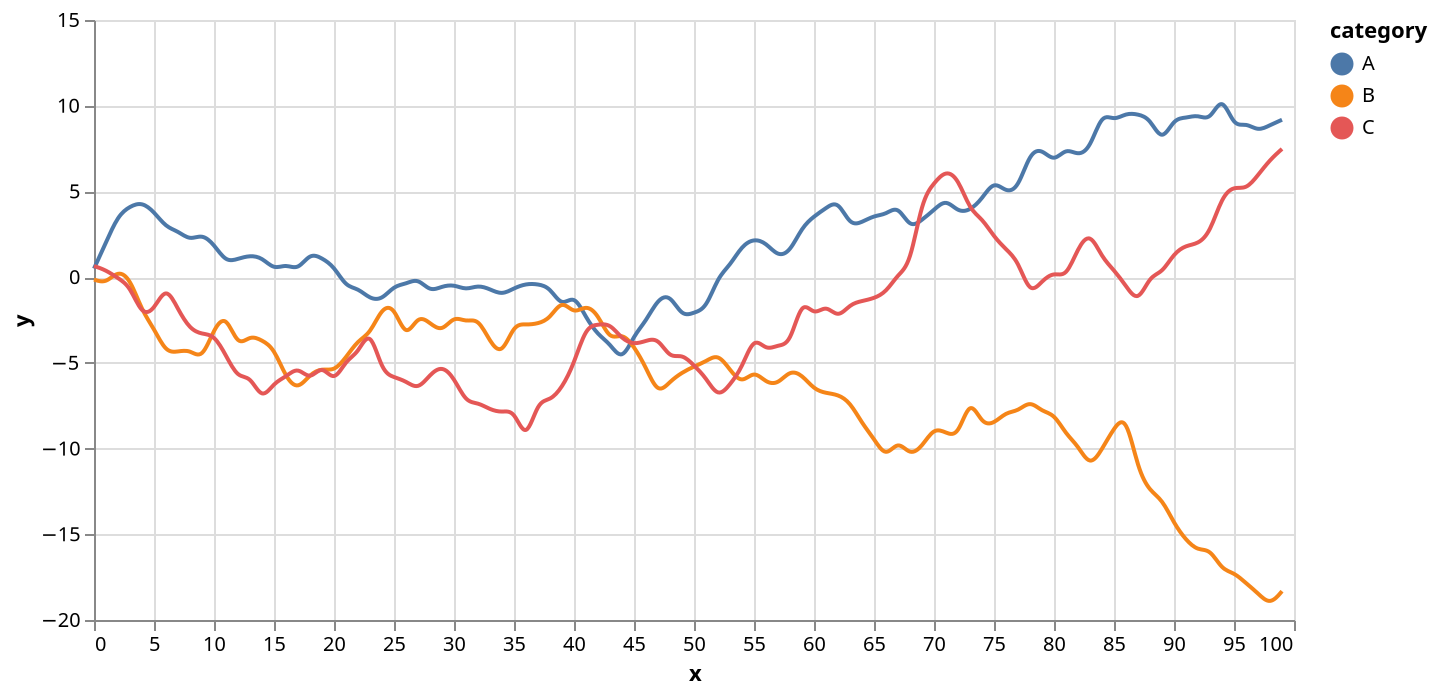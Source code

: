 {"layer": [{"encoding": {"y": {"title": "y", "field": "properties.y", "type": "quantitative"}, "x": {"title": "x", "field": "properties.x", "type": "quantitative"}, "color": {"title": "category", "field": "properties.category", "type": "nominal"}}, "mark": {"interpolate": "basis", "type": "line"}}, {"encoding": {"x": {"title": "x", "field": "properties.x", "type": "quantitative"}, "opacity": {"value": 0}}, "selection": {"selector012": {"empty": "none", "fields": ["x"], "type": "single", "on": "mouseover", "nearest": true}}, "mark": "point"}, {"encoding": {"y": {"title": "y", "field": "properties.y", "type": "quantitative"}, "x": {"title": "x", "field": "properties.x", "type": "quantitative"}, "color": {"title": "category", "field": "properties.category", "type": "nominal"}, "opacity": {"condition": {"selection": "selector012", "value": 1}, "value": 0}}, "mark": "point"}, {"transform": [{"filter": {"selection": "selector012"}}], "encoding": {"x": {"title": "x", "field": "properties.x", "type": "quantitative"}}, "mark": {"color": "gray", "type": "rule"}}, {"encoding": {"y": {"title": "y", "field": "properties.y", "type": "quantitative"}, "x": {"title": "x", "field": "properties.x", "type": "quantitative"}, "text": {"condition": {"title": "y", "selection": "selector012", "field": "properties.y", "type": "quantitative"}, "value": " "}, "color": {"title": "category", "field": "properties.category", "type": "nominal"}}, "mark": {"align": "left", "dy": -5, "type": "text", "dx": 5}}], "data": {"values": {"features": [{"properties": {"y": 0.5, "x": 0, "category": "A"}, "geometry": {"coordinates": [125.6, 10.1], "type": "Point"}, "type": "Feature"}, {"properties": {"y": 2.02, "x": 1, "category": "A"}, "geometry": {"coordinates": [125.6, 10.1], "type": "Point"}, "type": "Feature"}, {"properties": {"y": 3.6, "x": 2, "category": "A"}, "geometry": {"coordinates": [125.6, 10.1], "type": "Point"}, "type": "Feature"}, {"properties": {"y": 4.14, "x": 3, "category": "A"}, "geometry": {"coordinates": [125.6, 10.1], "type": "Point"}, "type": "Feature"}, {"properties": {"y": 4.38, "x": 4, "category": "A"}, "geometry": {"coordinates": [125.6, 10.1], "type": "Point"}, "type": "Feature"}, {"properties": {"y": 3.82, "x": 5, "category": "A"}, "geometry": {"coordinates": [125.6, 10.1], "type": "Point"}, "type": "Feature"}, {"properties": {"y": 2.91, "x": 6, "category": "A"}, "geometry": {"coordinates": [125.6, 10.1], "type": "Point"}, "type": "Feature"}, {"properties": {"y": 2.69, "x": 7, "category": "A"}, "geometry": {"coordinates": [125.6, 10.1], "type": "Point"}, "type": "Feature"}, {"properties": {"y": 2.14, "x": 8, "category": "A"}, "geometry": {"coordinates": [125.6, 10.1], "type": "Point"}, "type": "Feature"}, {"properties": {"y": 2.52, "x": 9, "category": "A"}, "geometry": {"coordinates": [125.6, 10.1], "type": "Point"}, "type": "Feature"}, {"properties": {"y": 1.92, "x": 10, "category": "A"}, "geometry": {"coordinates": [125.6, 10.1], "type": "Point"}, "type": "Feature"}, {"properties": {"y": 0.86, "x": 11, "category": "A"}, "geometry": {"coordinates": [125.6, 10.1], "type": "Point"}, "type": "Feature"}, {"properties": {"y": 1.07, "x": 12, "category": "A"}, "geometry": {"coordinates": [125.6, 10.1], "type": "Point"}, "type": "Feature"}, {"properties": {"y": 1.27, "x": 13, "category": "A"}, "geometry": {"coordinates": [125.6, 10.1], "type": "Point"}, "type": "Feature"}, {"properties": {"y": 1.15, "x": 14, "category": "A"}, "geometry": {"coordinates": [125.6, 10.1], "type": "Point"}, "type": "Feature"}, {"properties": {"y": 0.43, "x": 15, "category": "A"}, "geometry": {"coordinates": [125.6, 10.1], "type": "Point"}, "type": "Feature"}, {"properties": {"y": 0.77, "x": 16, "category": "A"}, "geometry": {"coordinates": [125.6, 10.1], "type": "Point"}, "type": "Feature"}, {"properties": {"y": 0.39, "x": 17, "category": "A"}, "geometry": {"coordinates": [125.6, 10.1], "type": "Point"}, "type": "Feature"}, {"properties": {"y": 1.42, "x": 18, "category": "A"}, "geometry": {"coordinates": [125.6, 10.1], "type": "Point"}, "type": "Feature"}, {"properties": {"y": 1.11, "x": 19, "category": "A"}, "geometry": {"coordinates": [125.6, 10.1], "type": "Point"}, "type": "Feature"}, {"properties": {"y": 0.63, "x": 20, "category": "A"}, "geometry": {"coordinates": [125.6, 10.1], "type": "Point"}, "type": "Feature"}, {"properties": {"y": -0.57, "x": 21, "category": "A"}, "geometry": {"coordinates": [125.6, 10.1], "type": "Point"}, "type": "Feature"}, {"properties": {"y": -0.64, "x": 22, "category": "A"}, "geometry": {"coordinates": [125.6, 10.1], "type": "Point"}, "type": "Feature"}, {"properties": {"y": -1.28, "x": 23, "category": "A"}, "geometry": {"coordinates": [125.6, 10.1], "type": "Point"}, "type": "Feature"}, {"properties": {"y": -1.32, "x": 24, "category": "A"}, "geometry": {"coordinates": [125.6, 10.1], "type": "Point"}, "type": "Feature"}, {"properties": {"y": -0.5, "x": 25, "category": "A"}, "geometry": {"coordinates": [125.6, 10.1], "type": "Point"}, "type": "Feature"}, {"properties": {"y": -0.4, "x": 26, "category": "A"}, "geometry": {"coordinates": [125.6, 10.1], "type": "Point"}, "type": "Feature"}, {"properties": {"y": -0.05, "x": 27, "category": "A"}, "geometry": {"coordinates": [125.6, 10.1], "type": "Point"}, "type": "Feature"}, {"properties": {"y": -0.86, "x": 28, "category": "A"}, "geometry": {"coordinates": [125.6, 10.1], "type": "Point"}, "type": "Feature"}, {"properties": {"y": -0.53, "x": 29, "category": "A"}, "geometry": {"coordinates": [125.6, 10.1], "type": "Point"}, "type": "Feature"}, {"properties": {"y": -0.43, "x": 30, "category": "A"}, "geometry": {"coordinates": [125.6, 10.1], "type": "Point"}, "type": "Feature"}, {"properties": {"y": -0.76, "x": 31, "category": "A"}, "geometry": {"coordinates": [125.6, 10.1], "type": "Point"}, "type": "Feature"}, {"properties": {"y": -0.46, "x": 32, "category": "A"}, "geometry": {"coordinates": [125.6, 10.1], "type": "Point"}, "type": "Feature"}, {"properties": {"y": -0.7, "x": 33, "category": "A"}, "geometry": {"coordinates": [125.6, 10.1], "type": "Point"}, "type": "Feature"}, {"properties": {"y": -1.04, "x": 34, "category": "A"}, "geometry": {"coordinates": [125.6, 10.1], "type": "Point"}, "type": "Feature"}, {"properties": {"y": -0.64, "x": 35, "category": "A"}, "geometry": {"coordinates": [125.6, 10.1], "type": "Point"}, "type": "Feature"}, {"properties": {"y": -0.38, "x": 36, "category": "A"}, "geometry": {"coordinates": [125.6, 10.1], "type": "Point"}, "type": "Feature"}, {"properties": {"y": -0.4, "x": 37, "category": "A"}, "geometry": {"coordinates": [125.6, 10.1], "type": "Point"}, "type": "Feature"}, {"properties": {"y": -0.6, "x": 38, "category": "A"}, "geometry": {"coordinates": [125.6, 10.1], "type": "Point"}, "type": "Feature"}, {"properties": {"y": -1.77, "x": 39, "category": "A"}, "geometry": {"coordinates": [125.6, 10.1], "type": "Point"}, "type": "Feature"}, {"properties": {"y": -0.97, "x": 40, "category": "A"}, "geometry": {"coordinates": [125.6, 10.1], "type": "Point"}, "type": "Feature"}, {"properties": {"y": -2.38, "x": 41, "category": "A"}, "geometry": {"coordinates": [125.6, 10.1], "type": "Point"}, "type": "Feature"}, {"properties": {"y": -3.37, "x": 42, "category": "A"}, "geometry": {"coordinates": [125.6, 10.1], "type": "Point"}, "type": "Feature"}, {"properties": {"y": -3.87, "x": 43, "category": "A"}, "geometry": {"coordinates": [125.6, 10.1], "type": "Point"}, "type": "Feature"}, {"properties": {"y": -4.93, "x": 44, "category": "A"}, "geometry": {"coordinates": [125.6, 10.1], "type": "Point"}, "type": "Feature"}, {"properties": {"y": -3.38, "x": 45, "category": "A"}, "geometry": {"coordinates": [125.6, 10.1], "type": "Point"}, "type": "Feature"}, {"properties": {"y": -2.57, "x": 46, "category": "A"}, "geometry": {"coordinates": [125.6, 10.1], "type": "Point"}, "type": "Feature"}, {"properties": {"y": -1.26, "x": 47, "category": "A"}, "geometry": {"coordinates": [125.6, 10.1], "type": "Point"}, "type": "Feature"}, {"properties": {"y": -1.0, "x": 48, "category": "A"}, "geometry": {"coordinates": [125.6, 10.1], "type": "Point"}, "type": "Feature"}, {"properties": {"y": -2.32, "x": 49, "category": "A"}, "geometry": {"coordinates": [125.6, 10.1], "type": "Point"}, "type": "Feature"}, {"properties": {"y": -2.07, "x": 50, "category": "A"}, "geometry": {"coordinates": [125.6, 10.1], "type": "Point"}, "type": "Feature"}, {"properties": {"y": -1.84, "x": 51, "category": "A"}, "geometry": {"coordinates": [125.6, 10.1], "type": "Point"}, "type": "Feature"}, {"properties": {"y": 0.03, "x": 52, "category": "A"}, "geometry": {"coordinates": [125.6, 10.1], "type": "Point"}, "type": "Feature"}, {"properties": {"y": 0.68, "x": 53, "category": "A"}, "geometry": {"coordinates": [125.6, 10.1], "type": "Point"}, "type": "Feature"}, {"properties": {"y": 1.84, "x": 54, "category": "A"}, "geometry": {"coordinates": [125.6, 10.1], "type": "Point"}, "type": "Feature"}, {"properties": {"y": 2.25, "x": 55, "category": "A"}, "geometry": {"coordinates": [125.6, 10.1], "type": "Point"}, "type": "Feature"}, {"properties": {"y": 2.01, "x": 56, "category": "A"}, "geometry": {"coordinates": [125.6, 10.1], "type": "Point"}, "type": "Feature"}, {"properties": {"y": 1.19, "x": 57, "category": "A"}, "geometry": {"coordinates": [125.6, 10.1], "type": "Point"}, "type": "Feature"}, {"properties": {"y": 1.47, "x": 58, "category": "A"}, "geometry": {"coordinates": [125.6, 10.1], "type": "Point"}, "type": "Feature"}, {"properties": {"y": 2.92, "x": 59, "category": "A"}, "geometry": {"coordinates": [125.6, 10.1], "type": "Point"}, "type": "Feature"}, {"properties": {"y": 3.55, "x": 60, "category": "A"}, "geometry": {"coordinates": [125.6, 10.1], "type": "Point"}, "type": "Feature"}, {"properties": {"y": 4.03, "x": 61, "category": "A"}, "geometry": {"coordinates": [125.6, 10.1], "type": "Point"}, "type": "Feature"}, {"properties": {"y": 4.5, "x": 62, "category": "A"}, "geometry": {"coordinates": [125.6, 10.1], "type": "Point"}, "type": "Feature"}, {"properties": {"y": 2.99, "x": 63, "category": "A"}, "geometry": {"coordinates": [125.6, 10.1], "type": "Point"}, "type": "Feature"}, {"properties": {"y": 3.2, "x": 64, "category": "A"}, "geometry": {"coordinates": [125.6, 10.1], "type": "Point"}, "type": "Feature"}, {"properties": {"y": 3.59, "x": 65, "category": "A"}, "geometry": {"coordinates": [125.6, 10.1], "type": "Point"}, "type": "Feature"}, {"properties": {"y": 3.65, "x": 66, "category": "A"}, "geometry": {"coordinates": [125.6, 10.1], "type": "Point"}, "type": "Feature"}, {"properties": {"y": 4.21, "x": 67, "category": "A"}, "geometry": {"coordinates": [125.6, 10.1], "type": "Point"}, "type": "Feature"}, {"properties": {"y": 2.83, "x": 68, "category": "A"}, "geometry": {"coordinates": [125.6, 10.1], "type": "Point"}, "type": "Feature"}, {"properties": {"y": 3.34, "x": 69, "category": "A"}, "geometry": {"coordinates": [125.6, 10.1], "type": "Point"}, "type": "Feature"}, {"properties": {"y": 3.92, "x": 70, "category": "A"}, "geometry": {"coordinates": [125.6, 10.1], "type": "Point"}, "type": "Feature"}, {"properties": {"y": 4.57, "x": 71, "category": "A"}, "geometry": {"coordinates": [125.6, 10.1], "type": "Point"}, "type": "Feature"}, {"properties": {"y": 3.79, "x": 72, "category": "A"}, "geometry": {"coordinates": [125.6, 10.1], "type": "Point"}, "type": "Feature"}, {"properties": {"y": 3.88, "x": 73, "category": "A"}, "geometry": {"coordinates": [125.6, 10.1], "type": "Point"}, "type": "Feature"}, {"properties": {"y": 4.56, "x": 74, "category": "A"}, "geometry": {"coordinates": [125.6, 10.1], "type": "Point"}, "type": "Feature"}, {"properties": {"y": 5.65, "x": 75, "category": "A"}, "geometry": {"coordinates": [125.6, 10.1], "type": "Point"}, "type": "Feature"}, {"properties": {"y": 4.94, "x": 76, "category": "A"}, "geometry": {"coordinates": [125.6, 10.1], "type": "Point"}, "type": "Feature"}, {"properties": {"y": 5.15, "x": 77, "category": "A"}, "geometry": {"coordinates": [125.6, 10.1], "type": "Point"}, "type": "Feature"}, {"properties": {"y": 7.3, "x": 78, "category": "A"}, "geometry": {"coordinates": [125.6, 10.1], "type": "Point"}, "type": "Feature"}, {"properties": {"y": 7.48, "x": 79, "category": "A"}, "geometry": {"coordinates": [125.6, 10.1], "type": "Point"}, "type": "Feature"}, {"properties": {"y": 6.69, "x": 80, "category": "A"}, "geometry": {"coordinates": [125.6, 10.1], "type": "Point"}, "type": "Feature"}, {"properties": {"y": 7.56, "x": 81, "category": "A"}, "geometry": {"coordinates": [125.6, 10.1], "type": "Point"}, "type": "Feature"}, {"properties": {"y": 7.08, "x": 82, "category": "A"}, "geometry": {"coordinates": [125.6, 10.1], "type": "Point"}, "type": "Feature"}, {"properties": {"y": 7.49, "x": 83, "category": "A"}, "geometry": {"coordinates": [125.6, 10.1], "type": "Point"}, "type": "Feature"}, {"properties": {"y": 9.61, "x": 84, "category": "A"}, "geometry": {"coordinates": [125.6, 10.1], "type": "Point"}, "type": "Feature"}, {"properties": {"y": 9.12, "x": 85, "category": "A"}, "geometry": {"coordinates": [125.6, 10.1], "type": "Point"}, "type": "Feature"}, {"properties": {"y": 9.57, "x": 86, "category": "A"}, "geometry": {"coordinates": [125.6, 10.1], "type": "Point"}, "type": "Feature"}, {"properties": {"y": 9.51, "x": 87, "category": "A"}, "geometry": {"coordinates": [125.6, 10.1], "type": "Point"}, "type": "Feature"}, {"properties": {"y": 9.26, "x": 88, "category": "A"}, "geometry": {"coordinates": [125.6, 10.1], "type": "Point"}, "type": "Feature"}, {"properties": {"y": 7.83, "x": 89, "category": "A"}, "geometry": {"coordinates": [125.6, 10.1], "type": "Point"}, "type": "Feature"}, {"properties": {"y": 9.27, "x": 90, "category": "A"}, "geometry": {"coordinates": [125.6, 10.1], "type": "Point"}, "type": "Feature"}, {"properties": {"y": 9.28, "x": 91, "category": "A"}, "geometry": {"coordinates": [125.6, 10.1], "type": "Point"}, "type": "Feature"}, {"properties": {"y": 9.48, "x": 92, "category": "A"}, "geometry": {"coordinates": [125.6, 10.1], "type": "Point"}, "type": "Feature"}, {"properties": {"y": 9.09, "x": 93, "category": "A"}, "geometry": {"coordinates": [125.6, 10.1], "type": "Point"}, "type": "Feature"}, {"properties": {"y": 10.68, "x": 94, "category": "A"}, "geometry": {"coordinates": [125.6, 10.1], "type": "Point"}, "type": "Feature"}, {"properties": {"y": 8.72, "x": 95, "category": "A"}, "geometry": {"coordinates": [125.6, 10.1], "type": "Point"}, "type": "Feature"}, {"properties": {"y": 9.01, "x": 96, "category": "A"}, "geometry": {"coordinates": [125.6, 10.1], "type": "Point"}, "type": "Feature"}, {"properties": {"y": 8.51, "x": 97, "category": "A"}, "geometry": {"coordinates": [125.6, 10.1], "type": "Point"}, "type": "Feature"}, {"properties": {"y": 8.87, "x": 98, "category": "A"}, "geometry": {"coordinates": [125.6, 10.1], "type": "Point"}, "type": "Feature"}, {"properties": {"y": 9.18, "x": 99, "category": "A"}, "geometry": {"coordinates": [125.6, 10.1], "type": "Point"}, "type": "Feature"}, {"properties": {"y": -0.14, "x": 0, "category": "B"}, "geometry": {"coordinates": [125.6, 10.1], "type": "Point"}, "type": "Feature"}, {"properties": {"y": -0.37, "x": 1, "category": "B"}, "geometry": {"coordinates": [125.6, 10.1], "type": "Point"}, "type": "Feature"}, {"properties": {"y": 0.4, "x": 2, "category": "B"}, "geometry": {"coordinates": [125.6, 10.1], "type": "Point"}, "type": "Feature"}, {"properties": {"y": -0.07, "x": 3, "category": "B"}, "geometry": {"coordinates": [125.6, 10.1], "type": "Point"}, "type": "Feature"}, {"properties": {"y": -1.98, "x": 4, "category": "B"}, "geometry": {"coordinates": [125.6, 10.1], "type": "Point"}, "type": "Feature"}, {"properties": {"y": -2.99, "x": 5, "category": "B"}, "geometry": {"coordinates": [125.6, 10.1], "type": "Point"}, "type": "Feature"}, {"properties": {"y": -4.41, "x": 6, "category": "B"}, "geometry": {"coordinates": [125.6, 10.1], "type": "Point"}, "type": "Feature"}, {"properties": {"y": -4.34, "x": 7, "category": "B"}, "geometry": {"coordinates": [125.6, 10.1], "type": "Point"}, "type": "Feature"}, {"properties": {"y": -4.23, "x": 8, "category": "B"}, "geometry": {"coordinates": [125.6, 10.1], "type": "Point"}, "type": "Feature"}, {"properties": {"y": -4.83, "x": 9, "category": "B"}, "geometry": {"coordinates": [125.6, 10.1], "type": "Point"}, "type": "Feature"}, {"properties": {"y": -2.98, "x": 10, "category": "B"}, "geometry": {"coordinates": [125.6, 10.1], "type": "Point"}, "type": "Feature"}, {"properties": {"y": -2.15, "x": 11, "category": "B"}, "geometry": {"coordinates": [125.6, 10.1], "type": "Point"}, "type": "Feature"}, {"properties": {"y": -4.11, "x": 12, "category": "B"}, "geometry": {"coordinates": [125.6, 10.1], "type": "Point"}, "type": "Feature"}, {"properties": {"y": -3.38, "x": 13, "category": "B"}, "geometry": {"coordinates": [125.6, 10.1], "type": "Point"}, "type": "Feature"}, {"properties": {"y": -3.68, "x": 14, "category": "B"}, "geometry": {"coordinates": [125.6, 10.1], "type": "Point"}, "type": "Feature"}, {"properties": {"y": -4.14, "x": 15, "category": "B"}, "geometry": {"coordinates": [125.6, 10.1], "type": "Point"}, "type": "Feature"}, {"properties": {"y": -5.9, "x": 16, "category": "B"}, "geometry": {"coordinates": [125.6, 10.1], "type": "Point"}, "type": "Feature"}, {"properties": {"y": -6.58, "x": 17, "category": "B"}, "geometry": {"coordinates": [125.6, 10.1], "type": "Point"}, "type": "Feature"}, {"properties": {"y": -5.65, "x": 18, "category": "B"}, "geometry": {"coordinates": [125.6, 10.1], "type": "Point"}, "type": "Feature"}, {"properties": {"y": -5.31, "x": 19, "category": "B"}, "geometry": {"coordinates": [125.6, 10.1], "type": "Point"}, "type": "Feature"}, {"properties": {"y": -5.5, "x": 20, "category": "B"}, "geometry": {"coordinates": [125.6, 10.1], "type": "Point"}, "type": "Feature"}, {"properties": {"y": -4.69, "x": 21, "category": "B"}, "geometry": {"coordinates": [125.6, 10.1], "type": "Point"}, "type": "Feature"}, {"properties": {"y": -3.68, "x": 22, "category": "B"}, "geometry": {"coordinates": [125.6, 10.1], "type": "Point"}, "type": "Feature"}, {"properties": {"y": -3.32, "x": 23, "category": "B"}, "geometry": {"coordinates": [125.6, 10.1], "type": "Point"}, "type": "Feature"}, {"properties": {"y": -1.76, "x": 24, "category": "B"}, "geometry": {"coordinates": [125.6, 10.1], "type": "Point"}, "type": "Feature"}, {"properties": {"y": -1.67, "x": 25, "category": "B"}, "geometry": {"coordinates": [125.6, 10.1], "type": "Point"}, "type": "Feature"}, {"properties": {"y": -3.66, "x": 26, "category": "B"}, "geometry": {"coordinates": [125.6, 10.1], "type": "Point"}, "type": "Feature"}, {"properties": {"y": -2.18, "x": 27, "category": "B"}, "geometry": {"coordinates": [125.6, 10.1], "type": "Point"}, "type": "Feature"}, {"properties": {"y": -2.68, "x": 28, "category": "B"}, "geometry": {"coordinates": [125.6, 10.1], "type": "Point"}, "type": "Feature"}, {"properties": {"y": -3.21, "x": 29, "category": "B"}, "geometry": {"coordinates": [125.6, 10.1], "type": "Point"}, "type": "Feature"}, {"properties": {"y": -2.24, "x": 30, "category": "B"}, "geometry": {"coordinates": [125.6, 10.1], "type": "Point"}, "type": "Feature"}, {"properties": {"y": -2.64, "x": 31, "category": "B"}, "geometry": {"coordinates": [125.6, 10.1], "type": "Point"}, "type": "Feature"}, {"properties": {"y": -2.37, "x": 32, "category": "B"}, "geometry": {"coordinates": [125.6, 10.1], "type": "Point"}, "type": "Feature"}, {"properties": {"y": -3.79, "x": 33, "category": "B"}, "geometry": {"coordinates": [125.6, 10.1], "type": "Point"}, "type": "Feature"}, {"properties": {"y": -4.59, "x": 34, "category": "B"}, "geometry": {"coordinates": [125.6, 10.1], "type": "Point"}, "type": "Feature"}, {"properties": {"y": -2.71, "x": 35, "category": "B"}, "geometry": {"coordinates": [125.6, 10.1], "type": "Point"}, "type": "Feature"}, {"properties": {"y": -2.78, "x": 36, "category": "B"}, "geometry": {"coordinates": [125.6, 10.1], "type": "Point"}, "type": "Feature"}, {"properties": {"y": -2.72, "x": 37, "category": "B"}, "geometry": {"coordinates": [125.6, 10.1], "type": "Point"}, "type": "Feature"}, {"properties": {"y": -2.42, "x": 38, "category": "B"}, "geometry": {"coordinates": [125.6, 10.1], "type": "Point"}, "type": "Feature"}, {"properties": {"y": -1.28, "x": 39, "category": "B"}, "geometry": {"coordinates": [125.6, 10.1], "type": "Point"}, "type": "Feature"}, {"properties": {"y": -2.19, "x": 40, "category": "B"}, "geometry": {"coordinates": [125.6, 10.1], "type": "Point"}, "type": "Feature"}, {"properties": {"y": -1.6, "x": 41, "category": "B"}, "geometry": {"coordinates": [125.6, 10.1], "type": "Point"}, "type": "Feature"}, {"properties": {"y": -2.16, "x": 42, "category": "B"}, "geometry": {"coordinates": [125.6, 10.1], "type": "Point"}, "type": "Feature"}, {"properties": {"y": -3.72, "x": 43, "category": "B"}, "geometry": {"coordinates": [125.6, 10.1], "type": "Point"}, "type": "Feature"}, {"properties": {"y": -3.24, "x": 44, "category": "B"}, "geometry": {"coordinates": [125.6, 10.1], "type": "Point"}, "type": "Feature"}, {"properties": {"y": -4.03, "x": 45, "category": "B"}, "geometry": {"coordinates": [125.6, 10.1], "type": "Point"}, "type": "Feature"}, {"properties": {"y": -5.26, "x": 46, "category": "B"}, "geometry": {"coordinates": [125.6, 10.1], "type": "Point"}, "type": "Feature"}, {"properties": {"y": -6.86, "x": 47, "category": "B"}, "geometry": {"coordinates": [125.6, 10.1], "type": "Point"}, "type": "Feature"}, {"properties": {"y": -6.08, "x": 48, "category": "B"}, "geometry": {"coordinates": [125.6, 10.1], "type": "Point"}, "type": "Feature"}, {"properties": {"y": -5.56, "x": 49, "category": "B"}, "geometry": {"coordinates": [125.6, 10.1], "type": "Point"}, "type": "Feature"}, {"properties": {"y": -5.21, "x": 50, "category": "B"}, "geometry": {"coordinates": [125.6, 10.1], "type": "Point"}, "type": "Feature"}, {"properties": {"y": -4.92, "x": 51, "category": "B"}, "geometry": {"coordinates": [125.6, 10.1], "type": "Point"}, "type": "Feature"}, {"properties": {"y": -4.45, "x": 52, "category": "B"}, "geometry": {"coordinates": [125.6, 10.1], "type": "Point"}, "type": "Feature"}, {"properties": {"y": -5.42, "x": 53, "category": "B"}, "geometry": {"coordinates": [125.6, 10.1], "type": "Point"}, "type": "Feature"}, {"properties": {"y": -6.24, "x": 54, "category": "B"}, "geometry": {"coordinates": [125.6, 10.1], "type": "Point"}, "type": "Feature"}, {"properties": {"y": -5.42, "x": 55, "category": "B"}, "geometry": {"coordinates": [125.6, 10.1], "type": "Point"}, "type": "Feature"}, {"properties": {"y": -6.17, "x": 56, "category": "B"}, "geometry": {"coordinates": [125.6, 10.1], "type": "Point"}, "type": "Feature"}, {"properties": {"y": -6.25, "x": 57, "category": "B"}, "geometry": {"coordinates": [125.6, 10.1], "type": "Point"}, "type": "Feature"}, {"properties": {"y": -5.42, "x": 58, "category": "B"}, "geometry": {"coordinates": [125.6, 10.1], "type": "Point"}, "type": "Feature"}, {"properties": {"y": -5.69, "x": 59, "category": "B"}, "geometry": {"coordinates": [125.6, 10.1], "type": "Point"}, "type": "Feature"}, {"properties": {"y": -6.55, "x": 60, "category": "B"}, "geometry": {"coordinates": [125.6, 10.1], "type": "Point"}, "type": "Feature"}, {"properties": {"y": -6.77, "x": 61, "category": "B"}, "geometry": {"coordinates": [125.6, 10.1], "type": "Point"}, "type": "Feature"}, {"properties": {"y": -6.84, "x": 62, "category": "B"}, "geometry": {"coordinates": [125.6, 10.1], "type": "Point"}, "type": "Feature"}, {"properties": {"y": -7.29, "x": 63, "category": "B"}, "geometry": {"coordinates": [125.6, 10.1], "type": "Point"}, "type": "Feature"}, {"properties": {"y": -8.53, "x": 64, "category": "B"}, "geometry": {"coordinates": [125.6, 10.1], "type": "Point"}, "type": "Feature"}, {"properties": {"y": -9.42, "x": 65, "category": "B"}, "geometry": {"coordinates": [125.6, 10.1], "type": "Point"}, "type": "Feature"}, {"properties": {"y": -10.56, "x": 66, "category": "B"}, "geometry": {"coordinates": [125.6, 10.1], "type": "Point"}, "type": "Feature"}, {"properties": {"y": -9.48, "x": 67, "category": "B"}, "geometry": {"coordinates": [125.6, 10.1], "type": "Point"}, "type": "Feature"}, {"properties": {"y": -10.42, "x": 68, "category": "B"}, "geometry": {"coordinates": [125.6, 10.1], "type": "Point"}, "type": "Feature"}, {"properties": {"y": -9.9, "x": 69, "category": "B"}, "geometry": {"coordinates": [125.6, 10.1], "type": "Point"}, "type": "Feature"}, {"properties": {"y": -8.76, "x": 70, "category": "B"}, "geometry": {"coordinates": [125.6, 10.1], "type": "Point"}, "type": "Feature"}, {"properties": {"y": -9.08, "x": 71, "category": "B"}, "geometry": {"coordinates": [125.6, 10.1], "type": "Point"}, "type": "Feature"}, {"properties": {"y": -9.32, "x": 72, "category": "B"}, "geometry": {"coordinates": [125.6, 10.1], "type": "Point"}, "type": "Feature"}, {"properties": {"y": -7.0, "x": 73, "category": "B"}, "geometry": {"coordinates": [125.6, 10.1], "type": "Point"}, "type": "Feature"}, {"properties": {"y": -8.61, "x": 74, "category": "B"}, "geometry": {"coordinates": [125.6, 10.1], "type": "Point"}, "type": "Feature"}, {"properties": {"y": -8.55, "x": 75, "category": "B"}, "geometry": {"coordinates": [125.6, 10.1], "type": "Point"}, "type": "Feature"}, {"properties": {"y": -7.87, "x": 76, "category": "B"}, "geometry": {"coordinates": [125.6, 10.1], "type": "Point"}, "type": "Feature"}, {"properties": {"y": -7.83, "x": 77, "category": "B"}, "geometry": {"coordinates": [125.6, 10.1], "type": "Point"}, "type": "Feature"}, {"properties": {"y": -7.19, "x": 78, "category": "B"}, "geometry": {"coordinates": [125.6, 10.1], "type": "Point"}, "type": "Feature"}, {"properties": {"y": -7.85, "x": 79, "category": "B"}, "geometry": {"coordinates": [125.6, 10.1], "type": "Point"}, "type": "Feature"}, {"properties": {"y": -7.97, "x": 80, "category": "B"}, "geometry": {"coordinates": [125.6, 10.1], "type": "Point"}, "type": "Feature"}, {"properties": {"y": -9.17, "x": 81, "category": "B"}, "geometry": {"coordinates": [125.6, 10.1], "type": "Point"}, "type": "Feature"}, {"properties": {"y": -9.82, "x": 82, "category": "B"}, "geometry": {"coordinates": [125.6, 10.1], "type": "Point"}, "type": "Feature"}, {"properties": {"y": -11.08, "x": 83, "category": "B"}, "geometry": {"coordinates": [125.6, 10.1], "type": "Point"}, "type": "Feature"}, {"properties": {"y": -10.05, "x": 84, "category": "B"}, "geometry": {"coordinates": [125.6, 10.1], "type": "Point"}, "type": "Feature"}, {"properties": {"y": -8.78, "x": 85, "category": "B"}, "geometry": {"coordinates": [125.6, 10.1], "type": "Point"}, "type": "Feature"}, {"properties": {"y": -8.01, "x": 86, "category": "B"}, "geometry": {"coordinates": [125.6, 10.1], "type": "Point"}, "type": "Feature"}, {"properties": {"y": -11.25, "x": 87, "category": "B"}, "geometry": {"coordinates": [125.6, 10.1], "type": "Point"}, "type": "Feature"}, {"properties": {"y": -12.5, "x": 88, "category": "B"}, "geometry": {"coordinates": [125.6, 10.1], "type": "Point"}, "type": "Feature"}, {"properties": {"y": -12.94, "x": 89, "category": "B"}, "geometry": {"coordinates": [125.6, 10.1], "type": "Point"}, "type": "Feature"}, {"properties": {"y": -14.37, "x": 90, "category": "B"}, "geometry": {"coordinates": [125.6, 10.1], "type": "Point"}, "type": "Feature"}, {"properties": {"y": -15.35, "x": 91, "category": "B"}, "geometry": {"coordinates": [125.6, 10.1], "type": "Point"}, "type": "Feature"}, {"properties": {"y": -15.96, "x": 92, "category": "B"}, "geometry": {"coordinates": [125.6, 10.1], "type": "Point"}, "type": "Feature"}, {"properties": {"y": -15.84, "x": 93, "category": "B"}, "geometry": {"coordinates": [125.6, 10.1], "type": "Point"}, "type": "Feature"}, {"properties": {"y": -17.08, "x": 94, "category": "B"}, "geometry": {"coordinates": [125.6, 10.1], "type": "Point"}, "type": "Feature"}, {"properties": {"y": -17.23, "x": 95, "category": "B"}, "geometry": {"coordinates": [125.6, 10.1], "type": "Point"}, "type": "Feature"}, {"properties": {"y": -17.85, "x": 96, "category": "B"}, "geometry": {"coordinates": [125.6, 10.1], "type": "Point"}, "type": "Feature"}, {"properties": {"y": -18.44, "x": 97, "category": "B"}, "geometry": {"coordinates": [125.6, 10.1], "type": "Point"}, "type": "Feature"}, {"properties": {"y": -19.14, "x": 98, "category": "B"}, "geometry": {"coordinates": [125.6, 10.1], "type": "Point"}, "type": "Feature"}, {"properties": {"y": -18.32, "x": 99, "category": "B"}, "geometry": {"coordinates": [125.6, 10.1], "type": "Point"}, "type": "Feature"}, {"properties": {"y": 0.65, "x": 0, "category": "C"}, "geometry": {"coordinates": [125.6, 10.1], "type": "Point"}, "type": "Feature"}, {"properties": {"y": 0.41, "x": 1, "category": "C"}, "geometry": {"coordinates": [125.6, 10.1], "type": "Point"}, "type": "Feature"}, {"properties": {"y": -0.06, "x": 2, "category": "C"}, "geometry": {"coordinates": [125.6, 10.1], "type": "Point"}, "type": "Feature"}, {"properties": {"y": -0.52, "x": 3, "category": "C"}, "geometry": {"coordinates": [125.6, 10.1], "type": "Point"}, "type": "Feature"}, {"properties": {"y": -2.25, "x": 4, "category": "C"}, "geometry": {"coordinates": [125.6, 10.1], "type": "Point"}, "type": "Feature"}, {"properties": {"y": -1.93, "x": 5, "category": "C"}, "geometry": {"coordinates": [125.6, 10.1], "type": "Point"}, "type": "Feature"}, {"properties": {"y": -0.47, "x": 6, "category": "C"}, "geometry": {"coordinates": [125.6, 10.1], "type": "Point"}, "type": "Feature"}, {"properties": {"y": -1.89, "x": 7, "category": "C"}, "geometry": {"coordinates": [125.6, 10.1], "type": "Point"}, "type": "Feature"}, {"properties": {"y": -3.04, "x": 8, "category": "C"}, "geometry": {"coordinates": [125.6, 10.1], "type": "Point"}, "type": "Feature"}, {"properties": {"y": -3.33, "x": 9, "category": "C"}, "geometry": {"coordinates": [125.6, 10.1], "type": "Point"}, "type": "Feature"}, {"properties": {"y": -3.35, "x": 10, "category": "C"}, "geometry": {"coordinates": [125.6, 10.1], "type": "Point"}, "type": "Feature"}, {"properties": {"y": -4.57, "x": 11, "category": "C"}, "geometry": {"coordinates": [125.6, 10.1], "type": "Point"}, "type": "Feature"}, {"properties": {"y": -5.9, "x": 12, "category": "C"}, "geometry": {"coordinates": [125.6, 10.1], "type": "Point"}, "type": "Feature"}, {"properties": {"y": -5.73, "x": 13, "category": "C"}, "geometry": {"coordinates": [125.6, 10.1], "type": "Point"}, "type": "Feature"}, {"properties": {"y": -7.2, "x": 14, "category": "C"}, "geometry": {"coordinates": [125.6, 10.1], "type": "Point"}, "type": "Feature"}, {"properties": {"y": -6.15, "x": 15, "category": "C"}, "geometry": {"coordinates": [125.6, 10.1], "type": "Point"}, "type": "Feature"}, {"properties": {"y": -5.82, "x": 16, "category": "C"}, "geometry": {"coordinates": [125.6, 10.1], "type": "Point"}, "type": "Feature"}, {"properties": {"y": -5.21, "x": 17, "category": "C"}, "geometry": {"coordinates": [125.6, 10.1], "type": "Point"}, "type": "Feature"}, {"properties": {"y": -6.05, "x": 18, "category": "C"}, "geometry": {"coordinates": [125.6, 10.1], "type": "Point"}, "type": "Feature"}, {"properties": {"y": -5.07, "x": 19, "category": "C"}, "geometry": {"coordinates": [125.6, 10.1], "type": "Point"}, "type": "Feature"}, {"properties": {"y": -6.18, "x": 20, "category": "C"}, "geometry": {"coordinates": [125.6, 10.1], "type": "Point"}, "type": "Feature"}, {"properties": {"y": -4.82, "x": 21, "category": "C"}, "geometry": {"coordinates": [125.6, 10.1], "type": "Point"}, "type": "Feature"}, {"properties": {"y": -4.46, "x": 22, "category": "C"}, "geometry": {"coordinates": [125.6, 10.1], "type": "Point"}, "type": "Feature"}, {"properties": {"y": -2.93, "x": 23, "category": "C"}, "geometry": {"coordinates": [125.6, 10.1], "type": "Point"}, "type": "Feature"}, {"properties": {"y": -5.54, "x": 24, "category": "C"}, "geometry": {"coordinates": [125.6, 10.1], "type": "Point"}, "type": "Feature"}, {"properties": {"y": -5.84, "x": 25, "category": "C"}, "geometry": {"coordinates": [125.6, 10.1], "type": "Point"}, "type": "Feature"}, {"properties": {"y": -6.06, "x": 26, "category": "C"}, "geometry": {"coordinates": [125.6, 10.1], "type": "Point"}, "type": "Feature"}, {"properties": {"y": -6.58, "x": 27, "category": "C"}, "geometry": {"coordinates": [125.6, 10.1], "type": "Point"}, "type": "Feature"}, {"properties": {"y": -5.67, "x": 28, "category": "C"}, "geometry": {"coordinates": [125.6, 10.1], "type": "Point"}, "type": "Feature"}, {"properties": {"y": -5.15, "x": 29, "category": "C"}, "geometry": {"coordinates": [125.6, 10.1], "type": "Point"}, "type": "Feature"}, {"properties": {"y": -5.86, "x": 30, "category": "C"}, "geometry": {"coordinates": [125.6, 10.1], "type": "Point"}, "type": "Feature"}, {"properties": {"y": -7.32, "x": 31, "category": "C"}, "geometry": {"coordinates": [125.6, 10.1], "type": "Point"}, "type": "Feature"}, {"properties": {"y": -7.31, "x": 32, "category": "C"}, "geometry": {"coordinates": [125.6, 10.1], "type": "Point"}, "type": "Feature"}, {"properties": {"y": -7.73, "x": 33, "category": "C"}, "geometry": {"coordinates": [125.6, 10.1], "type": "Point"}, "type": "Feature"}, {"properties": {"y": -7.9, "x": 34, "category": "C"}, "geometry": {"coordinates": [125.6, 10.1], "type": "Point"}, "type": "Feature"}, {"properties": {"y": -7.72, "x": 35, "category": "C"}, "geometry": {"coordinates": [125.6, 10.1], "type": "Point"}, "type": "Feature"}, {"properties": {"y": -9.64, "x": 36, "category": "C"}, "geometry": {"coordinates": [125.6, 10.1], "type": "Point"}, "type": "Feature"}, {"properties": {"y": -7.18, "x": 37, "category": "C"}, "geometry": {"coordinates": [125.6, 10.1], "type": "Point"}, "type": "Feature"}, {"properties": {"y": -7.21, "x": 38, "category": "C"}, "geometry": {"coordinates": [125.6, 10.1], "type": "Point"}, "type": "Feature"}, {"properties": {"y": -6.46, "x": 39, "category": "C"}, "geometry": {"coordinates": [125.6, 10.1], "type": "Point"}, "type": "Feature"}, {"properties": {"y": -5.06, "x": 40, "category": "C"}, "geometry": {"coordinates": [125.6, 10.1], "type": "Point"}, "type": "Feature"}, {"properties": {"y": -2.87, "x": 41, "category": "C"}, "geometry": {"coordinates": [125.6, 10.1], "type": "Point"}, "type": "Feature"}, {"properties": {"y": -2.77, "x": 42, "category": "C"}, "geometry": {"coordinates": [125.6, 10.1], "type": "Point"}, "type": "Feature"}, {"properties": {"y": -2.7, "x": 43, "category": "C"}, "geometry": {"coordinates": [125.6, 10.1], "type": "Point"}, "type": "Feature"}, {"properties": {"y": -3.62, "x": 44, "category": "C"}, "geometry": {"coordinates": [125.6, 10.1], "type": "Point"}, "type": "Feature"}, {"properties": {"y": -3.94, "x": 45, "category": "C"}, "geometry": {"coordinates": [125.6, 10.1], "type": "Point"}, "type": "Feature"}, {"properties": {"y": -3.71, "x": 46, "category": "C"}, "geometry": {"coordinates": [125.6, 10.1], "type": "Point"}, "type": "Feature"}, {"properties": {"y": -3.53, "x": 47, "category": "C"}, "geometry": {"coordinates": [125.6, 10.1], "type": "Point"}, "type": "Feature"}, {"properties": {"y": -4.76, "x": 48, "category": "C"}, "geometry": {"coordinates": [125.6, 10.1], "type": "Point"}, "type": "Feature"}, {"properties": {"y": -4.47, "x": 49, "category": "C"}, "geometry": {"coordinates": [125.6, 10.1], "type": "Point"}, "type": "Feature"}, {"properties": {"y": -5.15, "x": 50, "category": "C"}, "geometry": {"coordinates": [125.6, 10.1], "type": "Point"}, "type": "Feature"}, {"properties": {"y": -5.86, "x": 51, "category": "C"}, "geometry": {"coordinates": [125.6, 10.1], "type": "Point"}, "type": "Feature"}, {"properties": {"y": -7.05, "x": 52, "category": "C"}, "geometry": {"coordinates": [125.6, 10.1], "type": "Point"}, "type": "Feature"}, {"properties": {"y": -6.27, "x": 53, "category": "C"}, "geometry": {"coordinates": [125.6, 10.1], "type": "Point"}, "type": "Feature"}, {"properties": {"y": -5.3, "x": 54, "category": "C"}, "geometry": {"coordinates": [125.6, 10.1], "type": "Point"}, "type": "Feature"}, {"properties": {"y": -3.41, "x": 55, "category": "C"}, "geometry": {"coordinates": [125.6, 10.1], "type": "Point"}, "type": "Feature"}, {"properties": {"y": -4.29, "x": 56, "category": "C"}, "geometry": {"coordinates": [125.6, 10.1], "type": "Point"}, "type": "Feature"}, {"properties": {"y": -3.95, "x": 57, "category": "C"}, "geometry": {"coordinates": [125.6, 10.1], "type": "Point"}, "type": "Feature"}, {"properties": {"y": -3.94, "x": 58, "category": "C"}, "geometry": {"coordinates": [125.6, 10.1], "type": "Point"}, "type": "Feature"}, {"properties": {"y": -1.22, "x": 59, "category": "C"}, "geometry": {"coordinates": [125.6, 10.1], "type": "Point"}, "type": "Feature"}, {"properties": {"y": -2.29, "x": 60, "category": "C"}, "geometry": {"coordinates": [125.6, 10.1], "type": "Point"}, "type": "Feature"}, {"properties": {"y": -1.58, "x": 61, "category": "C"}, "geometry": {"coordinates": [125.6, 10.1], "type": "Point"}, "type": "Feature"}, {"properties": {"y": -2.42, "x": 62, "category": "C"}, "geometry": {"coordinates": [125.6, 10.1], "type": "Point"}, "type": "Feature"}, {"properties": {"y": -1.57, "x": 63, "category": "C"}, "geometry": {"coordinates": [125.6, 10.1], "type": "Point"}, "type": "Feature"}, {"properties": {"y": -1.39, "x": 64, "category": "C"}, "geometry": {"coordinates": [125.6, 10.1], "type": "Point"}, "type": "Feature"}, {"properties": {"y": -1.24, "x": 65, "category": "C"}, "geometry": {"coordinates": [125.6, 10.1], "type": "Point"}, "type": "Feature"}, {"properties": {"y": -0.88, "x": 66, "category": "C"}, "geometry": {"coordinates": [125.6, 10.1], "type": "Point"}, "type": "Feature"}, {"properties": {"y": 0.17, "x": 67, "category": "C"}, "geometry": {"coordinates": [125.6, 10.1], "type": "Point"}, "type": "Feature"}, {"properties": {"y": 0.69, "x": 68, "category": "C"}, "geometry": {"coordinates": [125.6, 10.1], "type": "Point"}, "type": "Feature"}, {"properties": {"y": 4.54, "x": 69, "category": "C"}, "geometry": {"coordinates": [125.6, 10.1], "type": "Point"}, "type": "Feature"}, {"properties": {"y": 5.49, "x": 70, "category": "C"}, "geometry": {"coordinates": [125.6, 10.1], "type": "Point"}, "type": "Feature"}, {"properties": {"y": 6.25, "x": 71, "category": "C"}, "geometry": {"coordinates": [125.6, 10.1], "type": "Point"}, "type": "Feature"}, {"properties": {"y": 5.77, "x": 72, "category": "C"}, "geometry": {"coordinates": [125.6, 10.1], "type": "Point"}, "type": "Feature"}, {"properties": {"y": 3.9, "x": 73, "category": "C"}, "geometry": {"coordinates": [125.6, 10.1], "type": "Point"}, "type": "Feature"}, {"properties": {"y": 3.43, "x": 74, "category": "C"}, "geometry": {"coordinates": [125.6, 10.1], "type": "Point"}, "type": "Feature"}, {"properties": {"y": 2.35, "x": 75, "category": "C"}, "geometry": {"coordinates": [125.6, 10.1], "type": "Point"}, "type": "Feature"}, {"properties": {"y": 1.62, "x": 76, "category": "C"}, "geometry": {"coordinates": [125.6, 10.1], "type": "Point"}, "type": "Feature"}, {"properties": {"y": 0.97, "x": 77, "category": "C"}, "geometry": {"coordinates": [125.6, 10.1], "type": "Point"}, "type": "Feature"}, {"properties": {"y": -1.06, "x": 78, "category": "C"}, "geometry": {"coordinates": [125.6, 10.1], "type": "Point"}, "type": "Feature"}, {"properties": {"y": -0.21, "x": 79, "category": "C"}, "geometry": {"coordinates": [125.6, 10.1], "type": "Point"}, "type": "Feature"}, {"properties": {"y": 0.3, "x": 80, "category": "C"}, "geometry": {"coordinates": [125.6, 10.1], "type": "Point"}, "type": "Feature"}, {"properties": {"y": -0.04, "x": 81, "category": "C"}, "geometry": {"coordinates": [125.6, 10.1], "type": "Point"}, "type": "Feature"}, {"properties": {"y": 1.73, "x": 82, "category": "C"}, "geometry": {"coordinates": [125.6, 10.1], "type": "Point"}, "type": "Feature"}, {"properties": {"y": 2.65, "x": 83, "category": "C"}, "geometry": {"coordinates": [125.6, 10.1], "type": "Point"}, "type": "Feature"}, {"properties": {"y": 1.13, "x": 84, "category": "C"}, "geometry": {"coordinates": [125.6, 10.1], "type": "Point"}, "type": "Feature"}, {"properties": {"y": 0.42, "x": 85, "category": "C"}, "geometry": {"coordinates": [125.6, 10.1], "type": "Point"}, "type": "Feature"}, {"properties": {"y": -0.51, "x": 86, "category": "C"}, "geometry": {"coordinates": [125.6, 10.1], "type": "Point"}, "type": "Feature"}, {"properties": {"y": -1.53, "x": 87, "category": "C"}, "geometry": {"coordinates": [125.6, 10.1], "type": "Point"}, "type": "Feature"}, {"properties": {"y": 0.1, "x": 88, "category": "C"}, "geometry": {"coordinates": [125.6, 10.1], "type": "Point"}, "type": "Feature"}, {"properties": {"y": 0.23, "x": 89, "category": "C"}, "geometry": {"coordinates": [125.6, 10.1], "type": "Point"}, "type": "Feature"}, {"properties": {"y": 1.4, "x": 90, "category": "C"}, "geometry": {"coordinates": [125.6, 10.1], "type": "Point"}, "type": "Feature"}, {"properties": {"y": 1.86, "x": 91, "category": "C"}, "geometry": {"coordinates": [125.6, 10.1], "type": "Point"}, "type": "Feature"}, {"properties": {"y": 1.93, "x": 92, "category": "C"}, "geometry": {"coordinates": [125.6, 10.1], "type": "Point"}, "type": "Feature"}, {"properties": {"y": 2.59, "x": 93, "category": "C"}, "geometry": {"coordinates": [125.6, 10.1], "type": "Point"}, "type": "Feature"}, {"properties": {"y": 4.72, "x": 94, "category": "C"}, "geometry": {"coordinates": [125.6, 10.1], "type": "Point"}, "type": "Feature"}, {"properties": {"y": 5.31, "x": 95, "category": "C"}, "geometry": {"coordinates": [125.6, 10.1], "type": "Point"}, "type": "Feature"}, {"properties": {"y": 5.1, "x": 96, "category": "C"}, "geometry": {"coordinates": [125.6, 10.1], "type": "Point"}, "type": "Feature"}, {"properties": {"y": 5.95, "x": 97, "category": "C"}, "geometry": {"coordinates": [125.6, 10.1], "type": "Point"}, "type": "Feature"}, {"properties": {"y": 6.85, "x": 98, "category": "C"}, "geometry": {"coordinates": [125.6, 10.1], "type": "Point"}, "type": "Feature"}, {"properties": {"y": 7.48, "x": 99, "category": "C"}, "geometry": {"coordinates": [125.6, 10.1], "type": "Point"}, "type": "Feature"}], "type": "FeatureCollection"}, "format": {"type": "json", "property": "features"}}, "$schema": "https://vega.github.io/schema/vega-lite/v2.4.1.json", "config": {"view": {"height": 300, "width": 400}}, "width": 600, "height": 300}